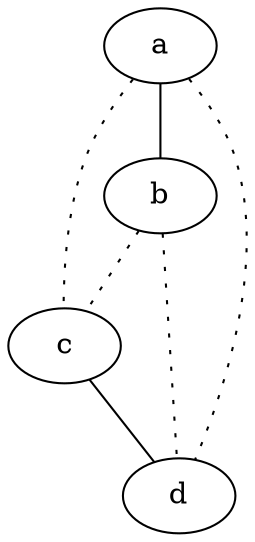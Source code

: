 graph {
a -- b;
a -- c [style=dotted];
a -- d [style=dotted];
b -- c [style=dotted];
b -- d [style=dotted];
c -- d;
}
